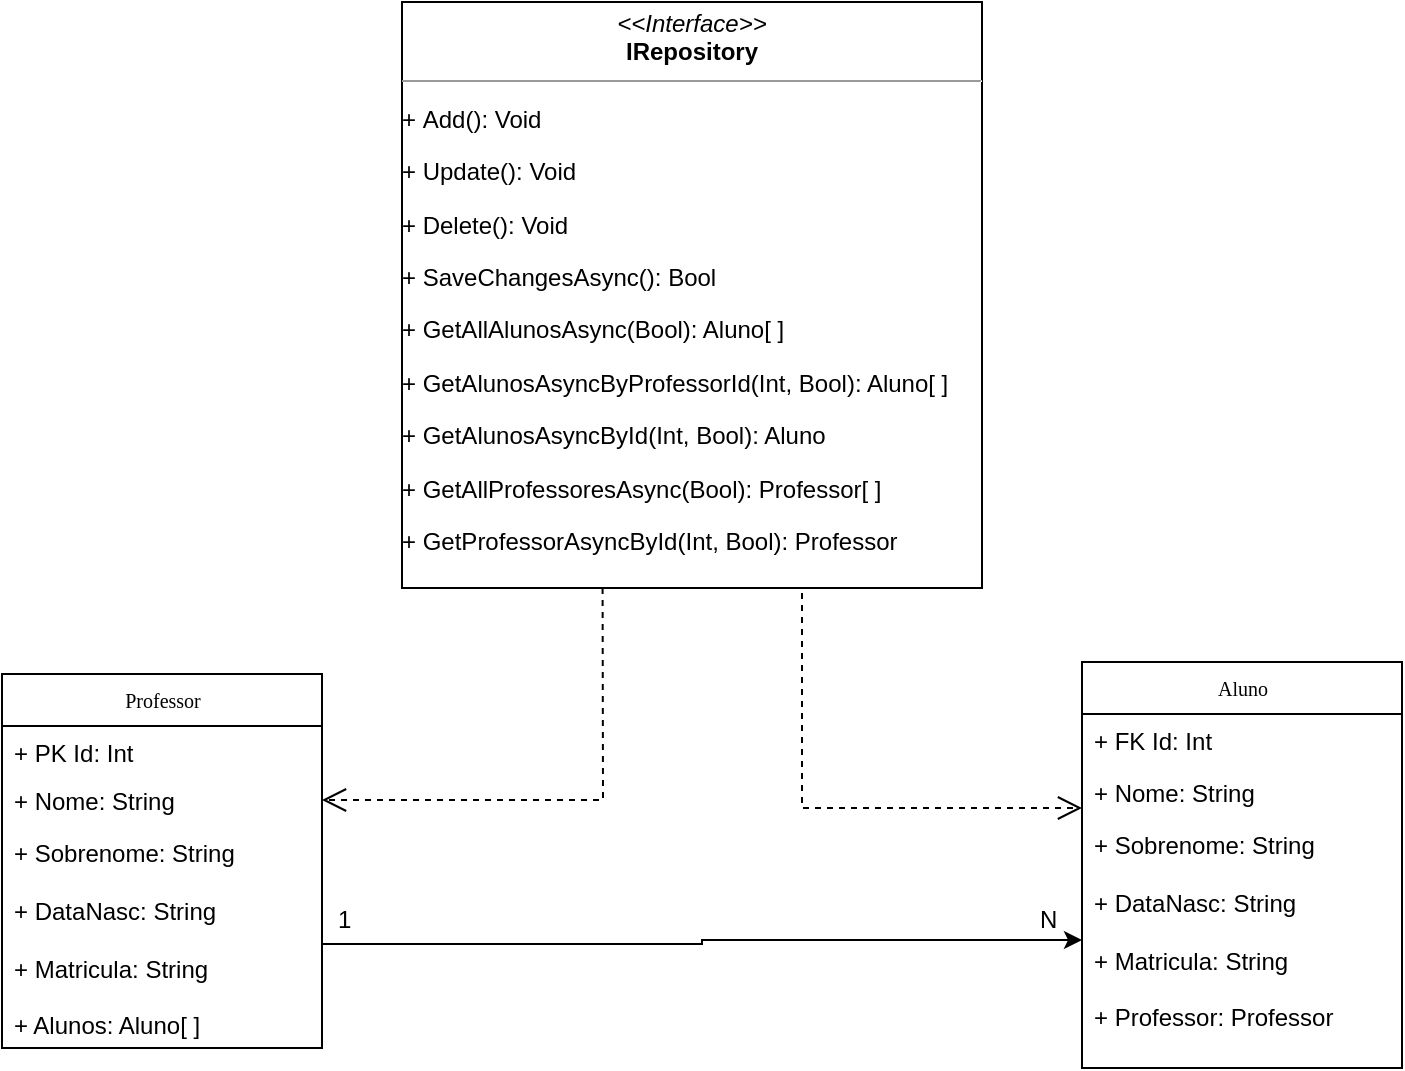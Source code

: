 <mxfile version="10.6.3" type="github"><diagram name="Page-1" id="c4acf3e9-155e-7222-9cf6-157b1a14988f"><mxGraphModel dx="840" dy="403" grid="1" gridSize="10" guides="1" tooltips="1" connect="1" arrows="1" fold="1" page="1" pageScale="1" pageWidth="850" pageHeight="1100" background="#ffffff" math="0" shadow="0"><root><mxCell id="0"/><mxCell id="1" parent="0"/><mxCell id="ioGNeUuuhkaC-UZLtaMg-4" style="edgeStyle=orthogonalEdgeStyle;rounded=0;orthogonalLoop=1;jettySize=auto;html=1;entryX=0;entryY=0.5;entryDx=0;entryDy=0;exitX=0.994;exitY=0.567;exitDx=0;exitDy=0;exitPerimeter=0;" edge="1" parent="1" source="17acba5748e5396b-26" target="17acba5748e5396b-33"><mxGeometry relative="1" as="geometry"><Array as="points"/></mxGeometry></mxCell><mxCell id="17acba5748e5396b-20" value="Professor" style="swimlane;html=1;fontStyle=0;childLayout=stackLayout;horizontal=1;startSize=26;fillColor=none;horizontalStack=0;resizeParent=1;resizeLast=0;collapsible=1;marginBottom=0;swimlaneFillColor=#ffffff;rounded=0;shadow=0;comic=0;labelBackgroundColor=none;strokeColor=#000000;strokeWidth=1;fontFamily=Verdana;fontSize=10;fontColor=#000000;align=center;" parent="1" vertex="1"><mxGeometry x="70" y="363" width="160" height="187" as="geometry"/></mxCell><mxCell id="17acba5748e5396b-21" value="+ PK Id: Int" style="text;html=1;strokeColor=none;fillColor=none;align=left;verticalAlign=top;spacingLeft=4;spacingRight=4;whiteSpace=wrap;overflow=hidden;rotatable=0;points=[[0,0.5],[1,0.5]];portConstraint=eastwest;" parent="17acba5748e5396b-20" vertex="1"><mxGeometry y="26" width="160" height="24" as="geometry"/></mxCell><mxCell id="17acba5748e5396b-24" value="+ Nome: String" style="text;html=1;strokeColor=none;fillColor=none;align=left;verticalAlign=top;spacingLeft=4;spacingRight=4;whiteSpace=wrap;overflow=hidden;rotatable=0;points=[[0,0.5],[1,0.5]];portConstraint=eastwest;" parent="17acba5748e5396b-20" vertex="1"><mxGeometry y="50" width="160" height="26" as="geometry"/></mxCell><mxCell id="17acba5748e5396b-26" value="+ Sobrenome: String&lt;br&gt;&lt;br&gt;+ DataNasc: String&lt;br&gt;&lt;br&gt;+ Matricula: String&lt;br&gt;&lt;br&gt;+ Alunos: Aluno[ ]&lt;br&gt;" style="text;html=1;strokeColor=none;fillColor=none;align=left;verticalAlign=top;spacingLeft=4;spacingRight=4;whiteSpace=wrap;overflow=hidden;rotatable=0;points=[[0,0.5],[1,0.5]];portConstraint=eastwest;" parent="17acba5748e5396b-20" vertex="1"><mxGeometry y="76" width="160" height="104" as="geometry"/></mxCell><mxCell id="17acba5748e5396b-30" value="Aluno" style="swimlane;html=1;fontStyle=0;childLayout=stackLayout;horizontal=1;startSize=26;fillColor=none;horizontalStack=0;resizeParent=1;resizeLast=0;collapsible=1;marginBottom=0;swimlaneFillColor=#ffffff;rounded=0;shadow=0;comic=0;labelBackgroundColor=none;strokeColor=#000000;strokeWidth=1;fontFamily=Verdana;fontSize=10;fontColor=#000000;align=center;" parent="1" vertex="1"><mxGeometry x="610" y="357" width="160" height="203" as="geometry"/></mxCell><mxCell id="17acba5748e5396b-31" value="+ FK Id: Int" style="text;html=1;strokeColor=none;fillColor=none;align=left;verticalAlign=top;spacingLeft=4;spacingRight=4;whiteSpace=wrap;overflow=hidden;rotatable=0;points=[[0,0.5],[1,0.5]];portConstraint=eastwest;" parent="17acba5748e5396b-30" vertex="1"><mxGeometry y="26" width="160" height="26" as="geometry"/></mxCell><mxCell id="17acba5748e5396b-32" value="+ Nome: String" style="text;html=1;strokeColor=none;fillColor=none;align=left;verticalAlign=top;spacingLeft=4;spacingRight=4;whiteSpace=wrap;overflow=hidden;rotatable=0;points=[[0,0.5],[1,0.5]];portConstraint=eastwest;" parent="17acba5748e5396b-30" vertex="1"><mxGeometry y="52" width="160" height="26" as="geometry"/></mxCell><mxCell id="17acba5748e5396b-33" value="+ Sobrenome: String&lt;br&gt;&lt;br&gt;+ DataNasc: String&lt;br&gt;&lt;br&gt;+ Matricula: String&lt;br&gt;&lt;br&gt;+ Professor: Professor&lt;br&gt;" style="text;html=1;strokeColor=none;fillColor=none;align=left;verticalAlign=top;spacingLeft=4;spacingRight=4;whiteSpace=wrap;overflow=hidden;rotatable=0;points=[[0,0.5],[1,0.5]];portConstraint=eastwest;" parent="17acba5748e5396b-30" vertex="1"><mxGeometry y="78" width="160" height="122" as="geometry"/></mxCell><mxCell id="5d2195bd80daf111-21" style="edgeStyle=orthogonalEdgeStyle;rounded=0;html=1;labelBackgroundColor=none;startFill=0;endArrow=open;endFill=0;endSize=10;fontFamily=Verdana;fontSize=10;dashed=1;entryX=1;entryY=0.5;entryDx=0;entryDy=0;" parent="1" target="17acba5748e5396b-24" edge="1"><mxGeometry relative="1" as="geometry"><mxPoint x="370" y="170" as="sourcePoint"/></mxGeometry></mxCell><mxCell id="5d2195bd80daf111-22" style="edgeStyle=orthogonalEdgeStyle;rounded=0;html=1;dashed=1;labelBackgroundColor=none;startFill=0;endArrow=open;endFill=0;endSize=10;fontFamily=Verdana;fontSize=10;exitX=0.75;exitY=1;exitDx=0;exitDy=0;" parent="1" source="5d2195bd80daf111-18" target="17acba5748e5396b-30" edge="1"><mxGeometry relative="1" as="geometry"><Array as="points"><mxPoint x="488" y="270"/><mxPoint x="470" y="270"/><mxPoint x="470" y="430"/></Array><mxPoint x="470" y="170" as="sourcePoint"/></mxGeometry></mxCell><mxCell id="5d2195bd80daf111-18" value="&lt;p style=&quot;margin: 0px ; margin-top: 4px ; text-align: center&quot;&gt;&lt;i&gt;&amp;lt;&amp;lt;Interface&amp;gt;&amp;gt;&lt;/i&gt;&lt;br&gt;&lt;b&gt;IRepository&lt;/b&gt;&lt;/p&gt;&lt;hr size=&quot;1&quot;&gt;&lt;p&gt;+&amp;nbsp;&lt;span&gt;Add&lt;/span&gt;&lt;span&gt;(): Void&lt;/span&gt;&lt;/p&gt;&lt;p&gt;+&amp;nbsp;&lt;span&gt;Update&lt;/span&gt;&lt;span&gt;(): Void&lt;/span&gt;&lt;/p&gt;&lt;p&gt;+&amp;nbsp;&lt;span&gt;Delete&lt;/span&gt;&lt;span&gt;(): Void&lt;/span&gt;&lt;/p&gt;&lt;p&gt;+&amp;nbsp;&lt;span&gt;SaveChangesAsync&lt;/span&gt;&lt;span&gt;(): Bool&lt;/span&gt;&lt;/p&gt;&lt;p&gt;+&amp;nbsp;&lt;span&gt;GetAllAlunosAsync&lt;/span&gt;&lt;span&gt;(B&lt;/span&gt;&lt;span&gt;ool&lt;/span&gt;&lt;span&gt;): Aluno[ ]&lt;/span&gt;&lt;/p&gt;&lt;p&gt;+&amp;nbsp;&lt;span&gt;GetAlunosAsyncByProfessorId&lt;/span&gt;&lt;span&gt;(Int, Bool): Aluno[ ]&lt;/span&gt;&lt;/p&gt;&lt;p&gt;+&amp;nbsp;&lt;span&gt;GetAlunosAsyncById&lt;/span&gt;&lt;span&gt;(Int, Bool): Aluno&lt;/span&gt;&lt;/p&gt;&lt;p&gt;+&amp;nbsp;&lt;span&gt;GetAllProfessoresAsync&lt;/span&gt;&lt;span&gt;(B&lt;/span&gt;&lt;span&gt;ool&lt;/span&gt;&lt;span&gt;): Professor[ ]&lt;/span&gt;&lt;/p&gt;&lt;p&gt;+&amp;nbsp;&lt;span&gt;GetProfessorAsyncById&lt;/span&gt;&lt;span&gt;(Int, Bool): Professor&lt;/span&gt;&lt;/p&gt;" style="verticalAlign=top;align=left;overflow=fill;fontSize=12;fontFamily=Helvetica;html=1;rounded=0;shadow=0;comic=0;labelBackgroundColor=none;strokeColor=#000000;strokeWidth=1;fillColor=#ffffff;" parent="1" vertex="1"><mxGeometry x="270" y="27" width="290" height="293" as="geometry"/></mxCell><mxCell id="ioGNeUuuhkaC-UZLtaMg-7" value="1" style="text;html=1;resizable=0;points=[];autosize=1;align=left;verticalAlign=top;spacingTop=-4;" vertex="1" parent="1"><mxGeometry x="236" y="476" width="20" height="20" as="geometry"/></mxCell><mxCell id="ioGNeUuuhkaC-UZLtaMg-8" value="N" style="text;html=1;resizable=0;points=[];autosize=1;align=left;verticalAlign=top;spacingTop=-4;" vertex="1" parent="1"><mxGeometry x="587" y="476" width="20" height="20" as="geometry"/></mxCell></root></mxGraphModel></diagram></mxfile>